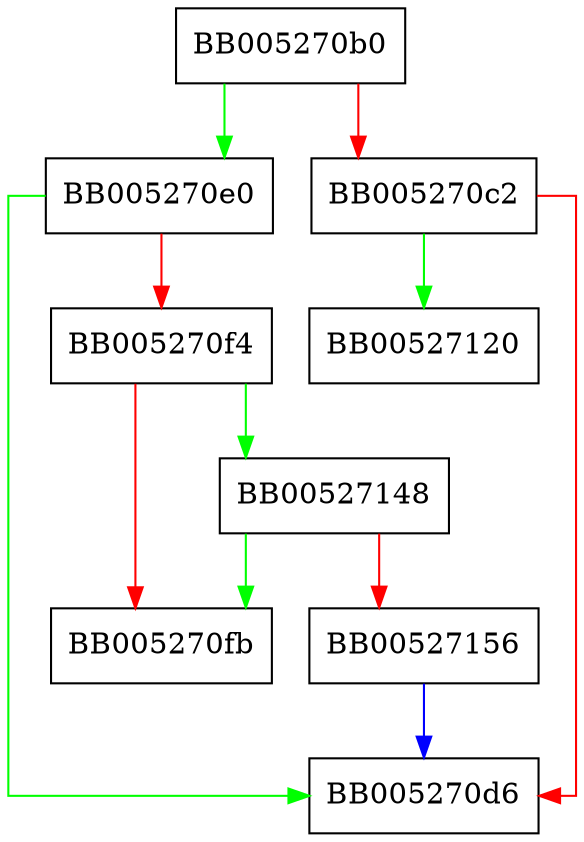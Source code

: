digraph X509_ALGOR_set_md {
  node [shape="box"];
  graph [splines=ortho];
  BB005270b0 -> BB005270e0 [color="green"];
  BB005270b0 -> BB005270c2 [color="red"];
  BB005270c2 -> BB00527120 [color="green"];
  BB005270c2 -> BB005270d6 [color="red"];
  BB005270e0 -> BB005270d6 [color="green"];
  BB005270e0 -> BB005270f4 [color="red"];
  BB005270f4 -> BB00527148 [color="green"];
  BB005270f4 -> BB005270fb [color="red"];
  BB00527148 -> BB005270fb [color="green"];
  BB00527148 -> BB00527156 [color="red"];
  BB00527156 -> BB005270d6 [color="blue"];
}